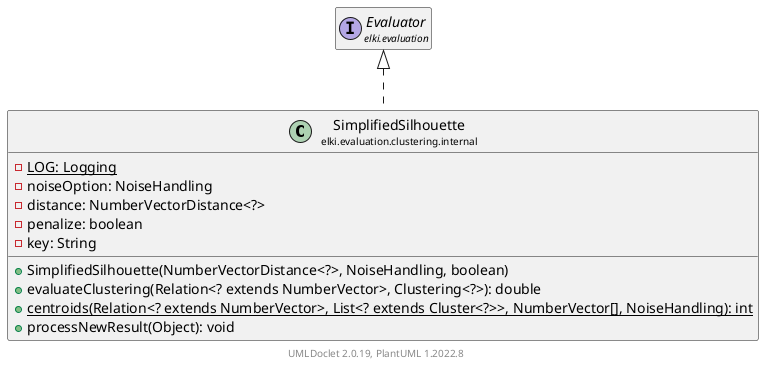 @startuml
    remove .*\.(Instance|Par|Parameterizer|Factory)$
    set namespaceSeparator none
    hide empty fields
    hide empty methods

    class "<size:14>SimplifiedSilhouette\n<size:10>elki.evaluation.clustering.internal" as elki.evaluation.clustering.internal.SimplifiedSilhouette [[SimplifiedSilhouette.html]] {
        {static} -LOG: Logging
        -noiseOption: NoiseHandling
        -distance: NumberVectorDistance<?>
        -penalize: boolean
        -key: String
        +SimplifiedSilhouette(NumberVectorDistance<?>, NoiseHandling, boolean)
        +evaluateClustering(Relation<? extends NumberVector>, Clustering<?>): double
        {static} +centroids(Relation<? extends NumberVector>, List<? extends Cluster<?>>, NumberVector[], NoiseHandling): int
        +processNewResult(Object): void
    }

    interface "<size:14>Evaluator\n<size:10>elki.evaluation" as elki.evaluation.Evaluator [[../../Evaluator.html]]
    class "<size:14>SimplifiedSilhouette.Par\n<size:10>elki.evaluation.clustering.internal" as elki.evaluation.clustering.internal.SimplifiedSilhouette.Par [[SimplifiedSilhouette.Par.html]]

    elki.evaluation.Evaluator <|.. elki.evaluation.clustering.internal.SimplifiedSilhouette
    elki.evaluation.clustering.internal.SimplifiedSilhouette +-- elki.evaluation.clustering.internal.SimplifiedSilhouette.Par

    center footer UMLDoclet 2.0.19, PlantUML 1.2022.8
@enduml
